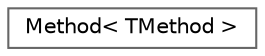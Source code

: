 digraph "Graphical Class Hierarchy"
{
 // LATEX_PDF_SIZE
  bgcolor="transparent";
  edge [fontname=Helvetica,fontsize=10,labelfontname=Helvetica,labelfontsize=10];
  node [fontname=Helvetica,fontsize=10,shape=box,height=0.2,width=0.4];
  rankdir="LR";
  Node0 [id="Node000000",label="Method\< TMethod \>",height=0.2,width=0.4,color="grey40", fillcolor="white", style="filled",URL="$classMethod.html",tooltip=" "];
}
